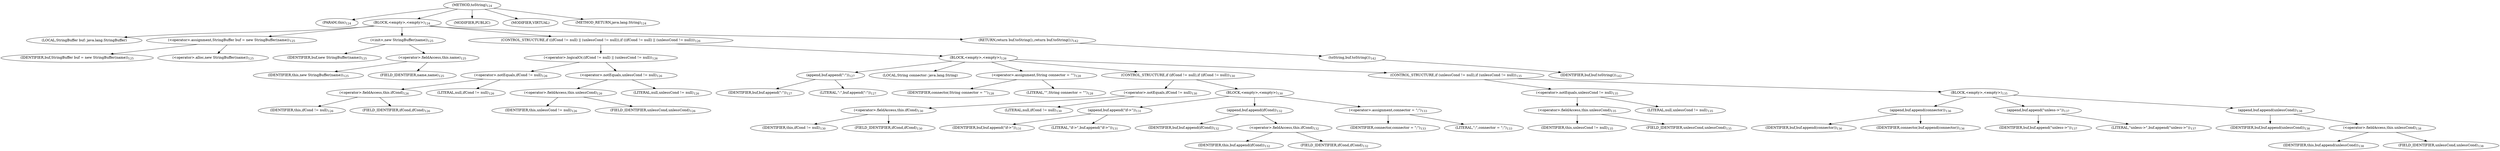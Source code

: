 digraph "toString" {  
"235" [label = <(METHOD,toString)<SUB>124</SUB>> ]
"236" [label = <(PARAM,this)<SUB>124</SUB>> ]
"237" [label = <(BLOCK,&lt;empty&gt;,&lt;empty&gt;)<SUB>124</SUB>> ]
"8" [label = <(LOCAL,StringBuffer buf: java.lang.StringBuffer)> ]
"238" [label = <(&lt;operator&gt;.assignment,StringBuffer buf = new StringBuffer(name))<SUB>125</SUB>> ]
"239" [label = <(IDENTIFIER,buf,StringBuffer buf = new StringBuffer(name))<SUB>125</SUB>> ]
"240" [label = <(&lt;operator&gt;.alloc,new StringBuffer(name))<SUB>125</SUB>> ]
"241" [label = <(&lt;init&gt;,new StringBuffer(name))<SUB>125</SUB>> ]
"7" [label = <(IDENTIFIER,buf,new StringBuffer(name))<SUB>125</SUB>> ]
"242" [label = <(&lt;operator&gt;.fieldAccess,this.name)<SUB>125</SUB>> ]
"243" [label = <(IDENTIFIER,this,new StringBuffer(name))<SUB>125</SUB>> ]
"244" [label = <(FIELD_IDENTIFIER,name,name)<SUB>125</SUB>> ]
"245" [label = <(CONTROL_STRUCTURE,if ((ifCond != null) || (unlessCond != null)),if ((ifCond != null) || (unlessCond != null)))<SUB>126</SUB>> ]
"246" [label = <(&lt;operator&gt;.logicalOr,(ifCond != null) || (unlessCond != null))<SUB>126</SUB>> ]
"247" [label = <(&lt;operator&gt;.notEquals,ifCond != null)<SUB>126</SUB>> ]
"248" [label = <(&lt;operator&gt;.fieldAccess,this.ifCond)<SUB>126</SUB>> ]
"249" [label = <(IDENTIFIER,this,ifCond != null)<SUB>126</SUB>> ]
"250" [label = <(FIELD_IDENTIFIER,ifCond,ifCond)<SUB>126</SUB>> ]
"251" [label = <(LITERAL,null,ifCond != null)<SUB>126</SUB>> ]
"252" [label = <(&lt;operator&gt;.notEquals,unlessCond != null)<SUB>126</SUB>> ]
"253" [label = <(&lt;operator&gt;.fieldAccess,this.unlessCond)<SUB>126</SUB>> ]
"254" [label = <(IDENTIFIER,this,unlessCond != null)<SUB>126</SUB>> ]
"255" [label = <(FIELD_IDENTIFIER,unlessCond,unlessCond)<SUB>126</SUB>> ]
"256" [label = <(LITERAL,null,unlessCond != null)<SUB>126</SUB>> ]
"257" [label = <(BLOCK,&lt;empty&gt;,&lt;empty&gt;)<SUB>126</SUB>> ]
"258" [label = <(append,buf.append(&quot;:&quot;))<SUB>127</SUB>> ]
"259" [label = <(IDENTIFIER,buf,buf.append(&quot;:&quot;))<SUB>127</SUB>> ]
"260" [label = <(LITERAL,&quot;:&quot;,buf.append(&quot;:&quot;))<SUB>127</SUB>> ]
"261" [label = <(LOCAL,String connector: java.lang.String)> ]
"262" [label = <(&lt;operator&gt;.assignment,String connector = &quot;&quot;)<SUB>128</SUB>> ]
"263" [label = <(IDENTIFIER,connector,String connector = &quot;&quot;)<SUB>128</SUB>> ]
"264" [label = <(LITERAL,&quot;&quot;,String connector = &quot;&quot;)<SUB>128</SUB>> ]
"265" [label = <(CONTROL_STRUCTURE,if (ifCond != null),if (ifCond != null))<SUB>130</SUB>> ]
"266" [label = <(&lt;operator&gt;.notEquals,ifCond != null)<SUB>130</SUB>> ]
"267" [label = <(&lt;operator&gt;.fieldAccess,this.ifCond)<SUB>130</SUB>> ]
"268" [label = <(IDENTIFIER,this,ifCond != null)<SUB>130</SUB>> ]
"269" [label = <(FIELD_IDENTIFIER,ifCond,ifCond)<SUB>130</SUB>> ]
"270" [label = <(LITERAL,null,ifCond != null)<SUB>130</SUB>> ]
"271" [label = <(BLOCK,&lt;empty&gt;,&lt;empty&gt;)<SUB>130</SUB>> ]
"272" [label = <(append,buf.append(&quot;if-&gt;&quot;))<SUB>131</SUB>> ]
"273" [label = <(IDENTIFIER,buf,buf.append(&quot;if-&gt;&quot;))<SUB>131</SUB>> ]
"274" [label = <(LITERAL,&quot;if-&gt;&quot;,buf.append(&quot;if-&gt;&quot;))<SUB>131</SUB>> ]
"275" [label = <(append,buf.append(ifCond))<SUB>132</SUB>> ]
"276" [label = <(IDENTIFIER,buf,buf.append(ifCond))<SUB>132</SUB>> ]
"277" [label = <(&lt;operator&gt;.fieldAccess,this.ifCond)<SUB>132</SUB>> ]
"278" [label = <(IDENTIFIER,this,buf.append(ifCond))<SUB>132</SUB>> ]
"279" [label = <(FIELD_IDENTIFIER,ifCond,ifCond)<SUB>132</SUB>> ]
"280" [label = <(&lt;operator&gt;.assignment,connector = &quot;;&quot;)<SUB>133</SUB>> ]
"281" [label = <(IDENTIFIER,connector,connector = &quot;;&quot;)<SUB>133</SUB>> ]
"282" [label = <(LITERAL,&quot;;&quot;,connector = &quot;;&quot;)<SUB>133</SUB>> ]
"283" [label = <(CONTROL_STRUCTURE,if (unlessCond != null),if (unlessCond != null))<SUB>135</SUB>> ]
"284" [label = <(&lt;operator&gt;.notEquals,unlessCond != null)<SUB>135</SUB>> ]
"285" [label = <(&lt;operator&gt;.fieldAccess,this.unlessCond)<SUB>135</SUB>> ]
"286" [label = <(IDENTIFIER,this,unlessCond != null)<SUB>135</SUB>> ]
"287" [label = <(FIELD_IDENTIFIER,unlessCond,unlessCond)<SUB>135</SUB>> ]
"288" [label = <(LITERAL,null,unlessCond != null)<SUB>135</SUB>> ]
"289" [label = <(BLOCK,&lt;empty&gt;,&lt;empty&gt;)<SUB>135</SUB>> ]
"290" [label = <(append,buf.append(connector))<SUB>136</SUB>> ]
"291" [label = <(IDENTIFIER,buf,buf.append(connector))<SUB>136</SUB>> ]
"292" [label = <(IDENTIFIER,connector,buf.append(connector))<SUB>136</SUB>> ]
"293" [label = <(append,buf.append(&quot;unless-&gt;&quot;))<SUB>137</SUB>> ]
"294" [label = <(IDENTIFIER,buf,buf.append(&quot;unless-&gt;&quot;))<SUB>137</SUB>> ]
"295" [label = <(LITERAL,&quot;unless-&gt;&quot;,buf.append(&quot;unless-&gt;&quot;))<SUB>137</SUB>> ]
"296" [label = <(append,buf.append(unlessCond))<SUB>138</SUB>> ]
"297" [label = <(IDENTIFIER,buf,buf.append(unlessCond))<SUB>138</SUB>> ]
"298" [label = <(&lt;operator&gt;.fieldAccess,this.unlessCond)<SUB>138</SUB>> ]
"299" [label = <(IDENTIFIER,this,buf.append(unlessCond))<SUB>138</SUB>> ]
"300" [label = <(FIELD_IDENTIFIER,unlessCond,unlessCond)<SUB>138</SUB>> ]
"301" [label = <(RETURN,return buf.toString();,return buf.toString();)<SUB>142</SUB>> ]
"302" [label = <(toString,buf.toString())<SUB>142</SUB>> ]
"303" [label = <(IDENTIFIER,buf,buf.toString())<SUB>142</SUB>> ]
"304" [label = <(MODIFIER,PUBLIC)> ]
"305" [label = <(MODIFIER,VIRTUAL)> ]
"306" [label = <(METHOD_RETURN,java.lang.String)<SUB>124</SUB>> ]
  "235" -> "236" 
  "235" -> "237" 
  "235" -> "304" 
  "235" -> "305" 
  "235" -> "306" 
  "237" -> "8" 
  "237" -> "238" 
  "237" -> "241" 
  "237" -> "245" 
  "237" -> "301" 
  "238" -> "239" 
  "238" -> "240" 
  "241" -> "7" 
  "241" -> "242" 
  "242" -> "243" 
  "242" -> "244" 
  "245" -> "246" 
  "245" -> "257" 
  "246" -> "247" 
  "246" -> "252" 
  "247" -> "248" 
  "247" -> "251" 
  "248" -> "249" 
  "248" -> "250" 
  "252" -> "253" 
  "252" -> "256" 
  "253" -> "254" 
  "253" -> "255" 
  "257" -> "258" 
  "257" -> "261" 
  "257" -> "262" 
  "257" -> "265" 
  "257" -> "283" 
  "258" -> "259" 
  "258" -> "260" 
  "262" -> "263" 
  "262" -> "264" 
  "265" -> "266" 
  "265" -> "271" 
  "266" -> "267" 
  "266" -> "270" 
  "267" -> "268" 
  "267" -> "269" 
  "271" -> "272" 
  "271" -> "275" 
  "271" -> "280" 
  "272" -> "273" 
  "272" -> "274" 
  "275" -> "276" 
  "275" -> "277" 
  "277" -> "278" 
  "277" -> "279" 
  "280" -> "281" 
  "280" -> "282" 
  "283" -> "284" 
  "283" -> "289" 
  "284" -> "285" 
  "284" -> "288" 
  "285" -> "286" 
  "285" -> "287" 
  "289" -> "290" 
  "289" -> "293" 
  "289" -> "296" 
  "290" -> "291" 
  "290" -> "292" 
  "293" -> "294" 
  "293" -> "295" 
  "296" -> "297" 
  "296" -> "298" 
  "298" -> "299" 
  "298" -> "300" 
  "301" -> "302" 
  "302" -> "303" 
}
